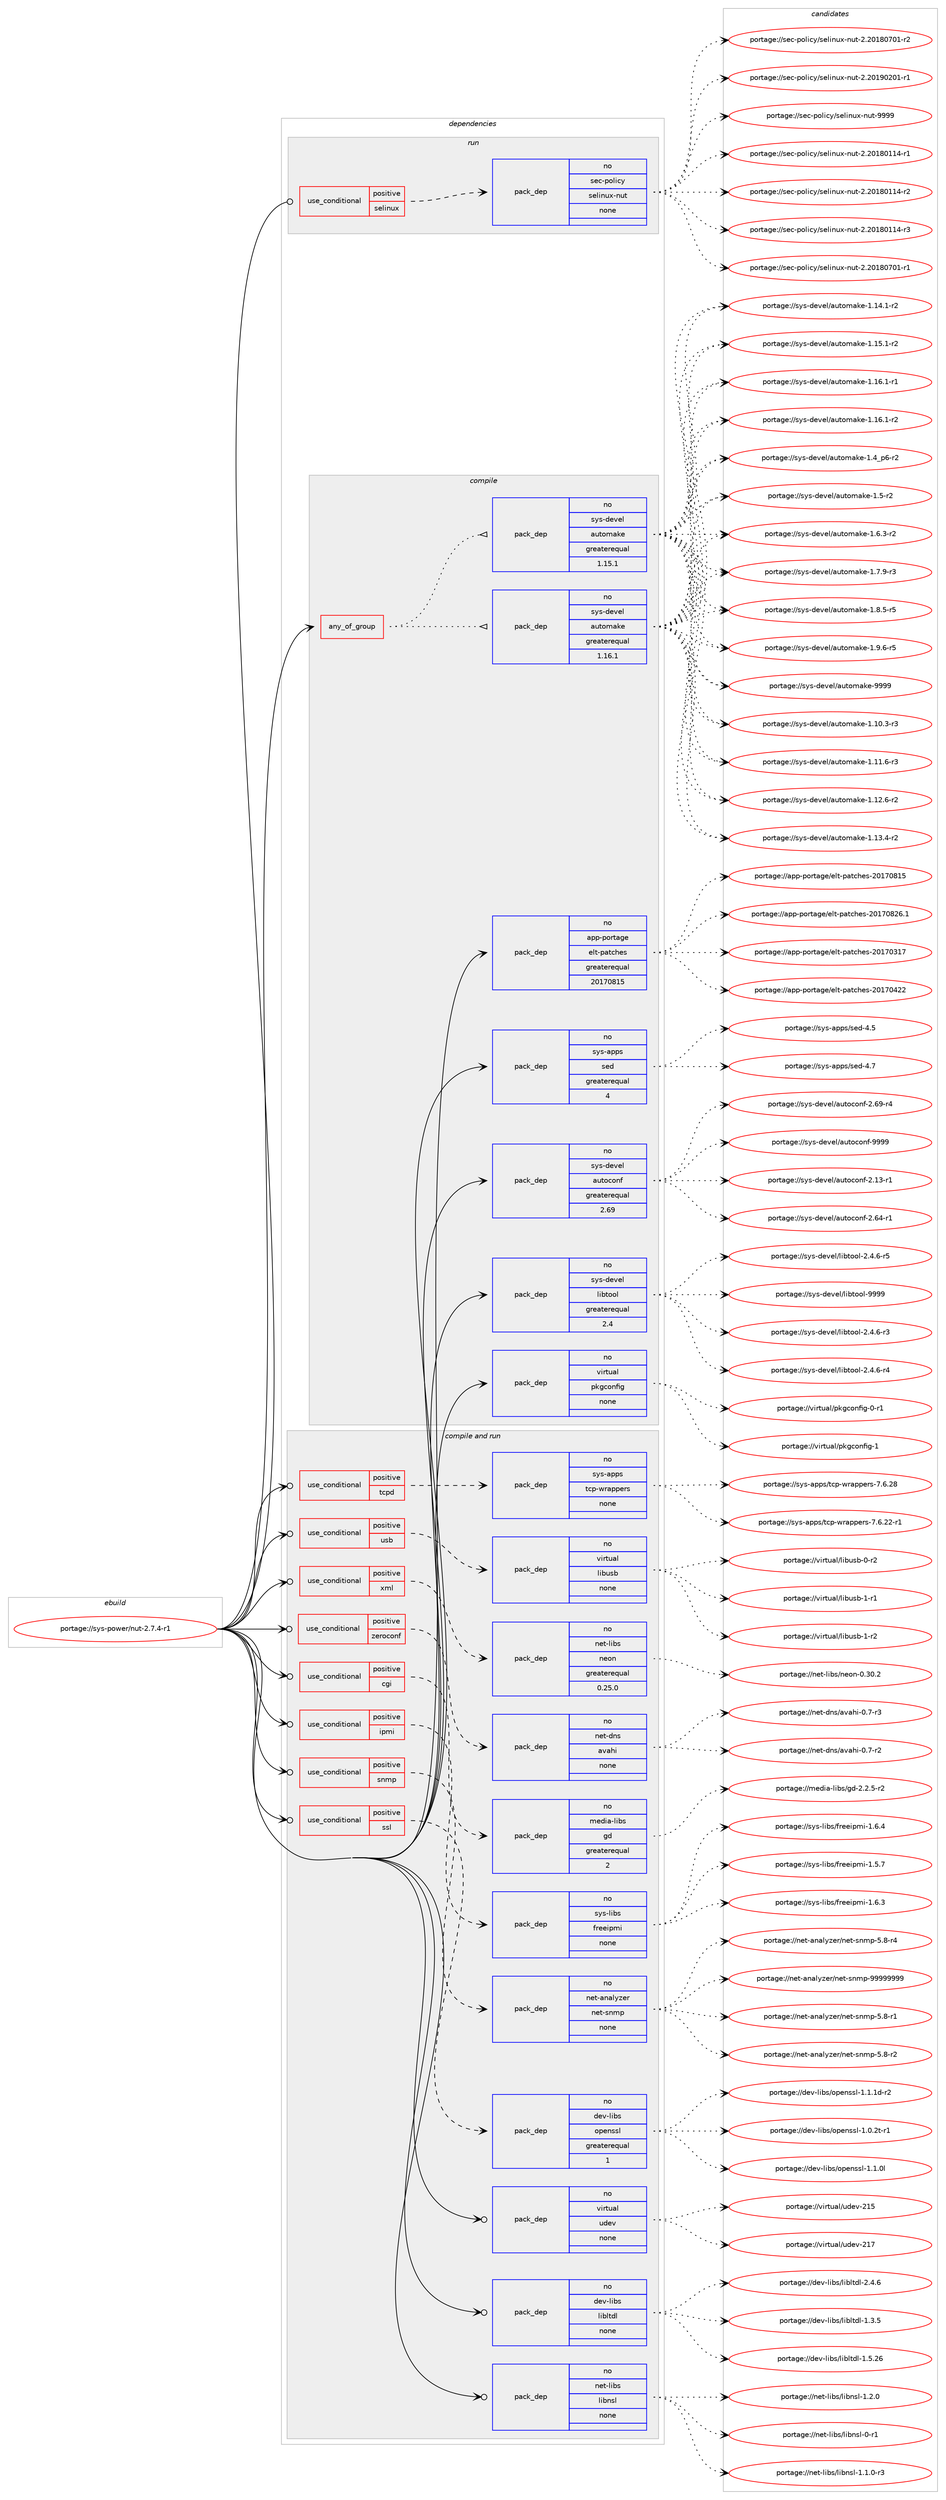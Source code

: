 digraph prolog {

# *************
# Graph options
# *************

newrank=true;
concentrate=true;
compound=true;
graph [rankdir=LR,fontname=Helvetica,fontsize=10,ranksep=1.5];#, ranksep=2.5, nodesep=0.2];
edge  [arrowhead=vee];
node  [fontname=Helvetica,fontsize=10];

# **********
# The ebuild
# **********

subgraph cluster_leftcol {
color=gray;
rank=same;
label=<<i>ebuild</i>>;
id [label="portage://sys-power/nut-2.7.4-r1", color=red, width=4, href="../sys-power/nut-2.7.4-r1.svg"];
}

# ****************
# The dependencies
# ****************

subgraph cluster_midcol {
color=gray;
label=<<i>dependencies</i>>;
subgraph cluster_compile {
fillcolor="#eeeeee";
style=filled;
label=<<i>compile</i>>;
subgraph any7048 {
dependency432593 [label=<<TABLE BORDER="0" CELLBORDER="1" CELLSPACING="0" CELLPADDING="4"><TR><TD CELLPADDING="10">any_of_group</TD></TR></TABLE>>, shape=none, color=red];subgraph pack320586 {
dependency432594 [label=<<TABLE BORDER="0" CELLBORDER="1" CELLSPACING="0" CELLPADDING="4" WIDTH="220"><TR><TD ROWSPAN="6" CELLPADDING="30">pack_dep</TD></TR><TR><TD WIDTH="110">no</TD></TR><TR><TD>sys-devel</TD></TR><TR><TD>automake</TD></TR><TR><TD>greaterequal</TD></TR><TR><TD>1.16.1</TD></TR></TABLE>>, shape=none, color=blue];
}
dependency432593:e -> dependency432594:w [weight=20,style="dotted",arrowhead="oinv"];
subgraph pack320587 {
dependency432595 [label=<<TABLE BORDER="0" CELLBORDER="1" CELLSPACING="0" CELLPADDING="4" WIDTH="220"><TR><TD ROWSPAN="6" CELLPADDING="30">pack_dep</TD></TR><TR><TD WIDTH="110">no</TD></TR><TR><TD>sys-devel</TD></TR><TR><TD>automake</TD></TR><TR><TD>greaterequal</TD></TR><TR><TD>1.15.1</TD></TR></TABLE>>, shape=none, color=blue];
}
dependency432593:e -> dependency432595:w [weight=20,style="dotted",arrowhead="oinv"];
}
id:e -> dependency432593:w [weight=20,style="solid",arrowhead="vee"];
subgraph pack320588 {
dependency432596 [label=<<TABLE BORDER="0" CELLBORDER="1" CELLSPACING="0" CELLPADDING="4" WIDTH="220"><TR><TD ROWSPAN="6" CELLPADDING="30">pack_dep</TD></TR><TR><TD WIDTH="110">no</TD></TR><TR><TD>app-portage</TD></TR><TR><TD>elt-patches</TD></TR><TR><TD>greaterequal</TD></TR><TR><TD>20170815</TD></TR></TABLE>>, shape=none, color=blue];
}
id:e -> dependency432596:w [weight=20,style="solid",arrowhead="vee"];
subgraph pack320589 {
dependency432597 [label=<<TABLE BORDER="0" CELLBORDER="1" CELLSPACING="0" CELLPADDING="4" WIDTH="220"><TR><TD ROWSPAN="6" CELLPADDING="30">pack_dep</TD></TR><TR><TD WIDTH="110">no</TD></TR><TR><TD>sys-apps</TD></TR><TR><TD>sed</TD></TR><TR><TD>greaterequal</TD></TR><TR><TD>4</TD></TR></TABLE>>, shape=none, color=blue];
}
id:e -> dependency432597:w [weight=20,style="solid",arrowhead="vee"];
subgraph pack320590 {
dependency432598 [label=<<TABLE BORDER="0" CELLBORDER="1" CELLSPACING="0" CELLPADDING="4" WIDTH="220"><TR><TD ROWSPAN="6" CELLPADDING="30">pack_dep</TD></TR><TR><TD WIDTH="110">no</TD></TR><TR><TD>sys-devel</TD></TR><TR><TD>autoconf</TD></TR><TR><TD>greaterequal</TD></TR><TR><TD>2.69</TD></TR></TABLE>>, shape=none, color=blue];
}
id:e -> dependency432598:w [weight=20,style="solid",arrowhead="vee"];
subgraph pack320591 {
dependency432599 [label=<<TABLE BORDER="0" CELLBORDER="1" CELLSPACING="0" CELLPADDING="4" WIDTH="220"><TR><TD ROWSPAN="6" CELLPADDING="30">pack_dep</TD></TR><TR><TD WIDTH="110">no</TD></TR><TR><TD>sys-devel</TD></TR><TR><TD>libtool</TD></TR><TR><TD>greaterequal</TD></TR><TR><TD>2.4</TD></TR></TABLE>>, shape=none, color=blue];
}
id:e -> dependency432599:w [weight=20,style="solid",arrowhead="vee"];
subgraph pack320592 {
dependency432600 [label=<<TABLE BORDER="0" CELLBORDER="1" CELLSPACING="0" CELLPADDING="4" WIDTH="220"><TR><TD ROWSPAN="6" CELLPADDING="30">pack_dep</TD></TR><TR><TD WIDTH="110">no</TD></TR><TR><TD>virtual</TD></TR><TR><TD>pkgconfig</TD></TR><TR><TD>none</TD></TR><TR><TD></TD></TR></TABLE>>, shape=none, color=blue];
}
id:e -> dependency432600:w [weight=20,style="solid",arrowhead="vee"];
}
subgraph cluster_compileandrun {
fillcolor="#eeeeee";
style=filled;
label=<<i>compile and run</i>>;
subgraph cond104695 {
dependency432601 [label=<<TABLE BORDER="0" CELLBORDER="1" CELLSPACING="0" CELLPADDING="4"><TR><TD ROWSPAN="3" CELLPADDING="10">use_conditional</TD></TR><TR><TD>positive</TD></TR><TR><TD>cgi</TD></TR></TABLE>>, shape=none, color=red];
subgraph pack320593 {
dependency432602 [label=<<TABLE BORDER="0" CELLBORDER="1" CELLSPACING="0" CELLPADDING="4" WIDTH="220"><TR><TD ROWSPAN="6" CELLPADDING="30">pack_dep</TD></TR><TR><TD WIDTH="110">no</TD></TR><TR><TD>media-libs</TD></TR><TR><TD>gd</TD></TR><TR><TD>greaterequal</TD></TR><TR><TD>2</TD></TR></TABLE>>, shape=none, color=blue];
}
dependency432601:e -> dependency432602:w [weight=20,style="dashed",arrowhead="vee"];
}
id:e -> dependency432601:w [weight=20,style="solid",arrowhead="odotvee"];
subgraph cond104696 {
dependency432603 [label=<<TABLE BORDER="0" CELLBORDER="1" CELLSPACING="0" CELLPADDING="4"><TR><TD ROWSPAN="3" CELLPADDING="10">use_conditional</TD></TR><TR><TD>positive</TD></TR><TR><TD>ipmi</TD></TR></TABLE>>, shape=none, color=red];
subgraph pack320594 {
dependency432604 [label=<<TABLE BORDER="0" CELLBORDER="1" CELLSPACING="0" CELLPADDING="4" WIDTH="220"><TR><TD ROWSPAN="6" CELLPADDING="30">pack_dep</TD></TR><TR><TD WIDTH="110">no</TD></TR><TR><TD>sys-libs</TD></TR><TR><TD>freeipmi</TD></TR><TR><TD>none</TD></TR><TR><TD></TD></TR></TABLE>>, shape=none, color=blue];
}
dependency432603:e -> dependency432604:w [weight=20,style="dashed",arrowhead="vee"];
}
id:e -> dependency432603:w [weight=20,style="solid",arrowhead="odotvee"];
subgraph cond104697 {
dependency432605 [label=<<TABLE BORDER="0" CELLBORDER="1" CELLSPACING="0" CELLPADDING="4"><TR><TD ROWSPAN="3" CELLPADDING="10">use_conditional</TD></TR><TR><TD>positive</TD></TR><TR><TD>snmp</TD></TR></TABLE>>, shape=none, color=red];
subgraph pack320595 {
dependency432606 [label=<<TABLE BORDER="0" CELLBORDER="1" CELLSPACING="0" CELLPADDING="4" WIDTH="220"><TR><TD ROWSPAN="6" CELLPADDING="30">pack_dep</TD></TR><TR><TD WIDTH="110">no</TD></TR><TR><TD>net-analyzer</TD></TR><TR><TD>net-snmp</TD></TR><TR><TD>none</TD></TR><TR><TD></TD></TR></TABLE>>, shape=none, color=blue];
}
dependency432605:e -> dependency432606:w [weight=20,style="dashed",arrowhead="vee"];
}
id:e -> dependency432605:w [weight=20,style="solid",arrowhead="odotvee"];
subgraph cond104698 {
dependency432607 [label=<<TABLE BORDER="0" CELLBORDER="1" CELLSPACING="0" CELLPADDING="4"><TR><TD ROWSPAN="3" CELLPADDING="10">use_conditional</TD></TR><TR><TD>positive</TD></TR><TR><TD>ssl</TD></TR></TABLE>>, shape=none, color=red];
subgraph pack320596 {
dependency432608 [label=<<TABLE BORDER="0" CELLBORDER="1" CELLSPACING="0" CELLPADDING="4" WIDTH="220"><TR><TD ROWSPAN="6" CELLPADDING="30">pack_dep</TD></TR><TR><TD WIDTH="110">no</TD></TR><TR><TD>dev-libs</TD></TR><TR><TD>openssl</TD></TR><TR><TD>greaterequal</TD></TR><TR><TD>1</TD></TR></TABLE>>, shape=none, color=blue];
}
dependency432607:e -> dependency432608:w [weight=20,style="dashed",arrowhead="vee"];
}
id:e -> dependency432607:w [weight=20,style="solid",arrowhead="odotvee"];
subgraph cond104699 {
dependency432609 [label=<<TABLE BORDER="0" CELLBORDER="1" CELLSPACING="0" CELLPADDING="4"><TR><TD ROWSPAN="3" CELLPADDING="10">use_conditional</TD></TR><TR><TD>positive</TD></TR><TR><TD>tcpd</TD></TR></TABLE>>, shape=none, color=red];
subgraph pack320597 {
dependency432610 [label=<<TABLE BORDER="0" CELLBORDER="1" CELLSPACING="0" CELLPADDING="4" WIDTH="220"><TR><TD ROWSPAN="6" CELLPADDING="30">pack_dep</TD></TR><TR><TD WIDTH="110">no</TD></TR><TR><TD>sys-apps</TD></TR><TR><TD>tcp-wrappers</TD></TR><TR><TD>none</TD></TR><TR><TD></TD></TR></TABLE>>, shape=none, color=blue];
}
dependency432609:e -> dependency432610:w [weight=20,style="dashed",arrowhead="vee"];
}
id:e -> dependency432609:w [weight=20,style="solid",arrowhead="odotvee"];
subgraph cond104700 {
dependency432611 [label=<<TABLE BORDER="0" CELLBORDER="1" CELLSPACING="0" CELLPADDING="4"><TR><TD ROWSPAN="3" CELLPADDING="10">use_conditional</TD></TR><TR><TD>positive</TD></TR><TR><TD>usb</TD></TR></TABLE>>, shape=none, color=red];
subgraph pack320598 {
dependency432612 [label=<<TABLE BORDER="0" CELLBORDER="1" CELLSPACING="0" CELLPADDING="4" WIDTH="220"><TR><TD ROWSPAN="6" CELLPADDING="30">pack_dep</TD></TR><TR><TD WIDTH="110">no</TD></TR><TR><TD>virtual</TD></TR><TR><TD>libusb</TD></TR><TR><TD>none</TD></TR><TR><TD></TD></TR></TABLE>>, shape=none, color=blue];
}
dependency432611:e -> dependency432612:w [weight=20,style="dashed",arrowhead="vee"];
}
id:e -> dependency432611:w [weight=20,style="solid",arrowhead="odotvee"];
subgraph cond104701 {
dependency432613 [label=<<TABLE BORDER="0" CELLBORDER="1" CELLSPACING="0" CELLPADDING="4"><TR><TD ROWSPAN="3" CELLPADDING="10">use_conditional</TD></TR><TR><TD>positive</TD></TR><TR><TD>xml</TD></TR></TABLE>>, shape=none, color=red];
subgraph pack320599 {
dependency432614 [label=<<TABLE BORDER="0" CELLBORDER="1" CELLSPACING="0" CELLPADDING="4" WIDTH="220"><TR><TD ROWSPAN="6" CELLPADDING="30">pack_dep</TD></TR><TR><TD WIDTH="110">no</TD></TR><TR><TD>net-libs</TD></TR><TR><TD>neon</TD></TR><TR><TD>greaterequal</TD></TR><TR><TD>0.25.0</TD></TR></TABLE>>, shape=none, color=blue];
}
dependency432613:e -> dependency432614:w [weight=20,style="dashed",arrowhead="vee"];
}
id:e -> dependency432613:w [weight=20,style="solid",arrowhead="odotvee"];
subgraph cond104702 {
dependency432615 [label=<<TABLE BORDER="0" CELLBORDER="1" CELLSPACING="0" CELLPADDING="4"><TR><TD ROWSPAN="3" CELLPADDING="10">use_conditional</TD></TR><TR><TD>positive</TD></TR><TR><TD>zeroconf</TD></TR></TABLE>>, shape=none, color=red];
subgraph pack320600 {
dependency432616 [label=<<TABLE BORDER="0" CELLBORDER="1" CELLSPACING="0" CELLPADDING="4" WIDTH="220"><TR><TD ROWSPAN="6" CELLPADDING="30">pack_dep</TD></TR><TR><TD WIDTH="110">no</TD></TR><TR><TD>net-dns</TD></TR><TR><TD>avahi</TD></TR><TR><TD>none</TD></TR><TR><TD></TD></TR></TABLE>>, shape=none, color=blue];
}
dependency432615:e -> dependency432616:w [weight=20,style="dashed",arrowhead="vee"];
}
id:e -> dependency432615:w [weight=20,style="solid",arrowhead="odotvee"];
subgraph pack320601 {
dependency432617 [label=<<TABLE BORDER="0" CELLBORDER="1" CELLSPACING="0" CELLPADDING="4" WIDTH="220"><TR><TD ROWSPAN="6" CELLPADDING="30">pack_dep</TD></TR><TR><TD WIDTH="110">no</TD></TR><TR><TD>dev-libs</TD></TR><TR><TD>libltdl</TD></TR><TR><TD>none</TD></TR><TR><TD></TD></TR></TABLE>>, shape=none, color=blue];
}
id:e -> dependency432617:w [weight=20,style="solid",arrowhead="odotvee"];
subgraph pack320602 {
dependency432618 [label=<<TABLE BORDER="0" CELLBORDER="1" CELLSPACING="0" CELLPADDING="4" WIDTH="220"><TR><TD ROWSPAN="6" CELLPADDING="30">pack_dep</TD></TR><TR><TD WIDTH="110">no</TD></TR><TR><TD>net-libs</TD></TR><TR><TD>libnsl</TD></TR><TR><TD>none</TD></TR><TR><TD></TD></TR></TABLE>>, shape=none, color=blue];
}
id:e -> dependency432618:w [weight=20,style="solid",arrowhead="odotvee"];
subgraph pack320603 {
dependency432619 [label=<<TABLE BORDER="0" CELLBORDER="1" CELLSPACING="0" CELLPADDING="4" WIDTH="220"><TR><TD ROWSPAN="6" CELLPADDING="30">pack_dep</TD></TR><TR><TD WIDTH="110">no</TD></TR><TR><TD>virtual</TD></TR><TR><TD>udev</TD></TR><TR><TD>none</TD></TR><TR><TD></TD></TR></TABLE>>, shape=none, color=blue];
}
id:e -> dependency432619:w [weight=20,style="solid",arrowhead="odotvee"];
}
subgraph cluster_run {
fillcolor="#eeeeee";
style=filled;
label=<<i>run</i>>;
subgraph cond104703 {
dependency432620 [label=<<TABLE BORDER="0" CELLBORDER="1" CELLSPACING="0" CELLPADDING="4"><TR><TD ROWSPAN="3" CELLPADDING="10">use_conditional</TD></TR><TR><TD>positive</TD></TR><TR><TD>selinux</TD></TR></TABLE>>, shape=none, color=red];
subgraph pack320604 {
dependency432621 [label=<<TABLE BORDER="0" CELLBORDER="1" CELLSPACING="0" CELLPADDING="4" WIDTH="220"><TR><TD ROWSPAN="6" CELLPADDING="30">pack_dep</TD></TR><TR><TD WIDTH="110">no</TD></TR><TR><TD>sec-policy</TD></TR><TR><TD>selinux-nut</TD></TR><TR><TD>none</TD></TR><TR><TD></TD></TR></TABLE>>, shape=none, color=blue];
}
dependency432620:e -> dependency432621:w [weight=20,style="dashed",arrowhead="vee"];
}
id:e -> dependency432620:w [weight=20,style="solid",arrowhead="odot"];
}
}

# **************
# The candidates
# **************

subgraph cluster_choices {
rank=same;
color=gray;
label=<<i>candidates</i>>;

subgraph choice320586 {
color=black;
nodesep=1;
choiceportage11512111545100101118101108479711711611110997107101454946494846514511451 [label="portage://sys-devel/automake-1.10.3-r3", color=red, width=4,href="../sys-devel/automake-1.10.3-r3.svg"];
choiceportage11512111545100101118101108479711711611110997107101454946494946544511451 [label="portage://sys-devel/automake-1.11.6-r3", color=red, width=4,href="../sys-devel/automake-1.11.6-r3.svg"];
choiceportage11512111545100101118101108479711711611110997107101454946495046544511450 [label="portage://sys-devel/automake-1.12.6-r2", color=red, width=4,href="../sys-devel/automake-1.12.6-r2.svg"];
choiceportage11512111545100101118101108479711711611110997107101454946495146524511450 [label="portage://sys-devel/automake-1.13.4-r2", color=red, width=4,href="../sys-devel/automake-1.13.4-r2.svg"];
choiceportage11512111545100101118101108479711711611110997107101454946495246494511450 [label="portage://sys-devel/automake-1.14.1-r2", color=red, width=4,href="../sys-devel/automake-1.14.1-r2.svg"];
choiceportage11512111545100101118101108479711711611110997107101454946495346494511450 [label="portage://sys-devel/automake-1.15.1-r2", color=red, width=4,href="../sys-devel/automake-1.15.1-r2.svg"];
choiceportage11512111545100101118101108479711711611110997107101454946495446494511449 [label="portage://sys-devel/automake-1.16.1-r1", color=red, width=4,href="../sys-devel/automake-1.16.1-r1.svg"];
choiceportage11512111545100101118101108479711711611110997107101454946495446494511450 [label="portage://sys-devel/automake-1.16.1-r2", color=red, width=4,href="../sys-devel/automake-1.16.1-r2.svg"];
choiceportage115121115451001011181011084797117116111109971071014549465295112544511450 [label="portage://sys-devel/automake-1.4_p6-r2", color=red, width=4,href="../sys-devel/automake-1.4_p6-r2.svg"];
choiceportage11512111545100101118101108479711711611110997107101454946534511450 [label="portage://sys-devel/automake-1.5-r2", color=red, width=4,href="../sys-devel/automake-1.5-r2.svg"];
choiceportage115121115451001011181011084797117116111109971071014549465446514511450 [label="portage://sys-devel/automake-1.6.3-r2", color=red, width=4,href="../sys-devel/automake-1.6.3-r2.svg"];
choiceportage115121115451001011181011084797117116111109971071014549465546574511451 [label="portage://sys-devel/automake-1.7.9-r3", color=red, width=4,href="../sys-devel/automake-1.7.9-r3.svg"];
choiceportage115121115451001011181011084797117116111109971071014549465646534511453 [label="portage://sys-devel/automake-1.8.5-r5", color=red, width=4,href="../sys-devel/automake-1.8.5-r5.svg"];
choiceportage115121115451001011181011084797117116111109971071014549465746544511453 [label="portage://sys-devel/automake-1.9.6-r5", color=red, width=4,href="../sys-devel/automake-1.9.6-r5.svg"];
choiceportage115121115451001011181011084797117116111109971071014557575757 [label="portage://sys-devel/automake-9999", color=red, width=4,href="../sys-devel/automake-9999.svg"];
dependency432594:e -> choiceportage11512111545100101118101108479711711611110997107101454946494846514511451:w [style=dotted,weight="100"];
dependency432594:e -> choiceportage11512111545100101118101108479711711611110997107101454946494946544511451:w [style=dotted,weight="100"];
dependency432594:e -> choiceportage11512111545100101118101108479711711611110997107101454946495046544511450:w [style=dotted,weight="100"];
dependency432594:e -> choiceportage11512111545100101118101108479711711611110997107101454946495146524511450:w [style=dotted,weight="100"];
dependency432594:e -> choiceportage11512111545100101118101108479711711611110997107101454946495246494511450:w [style=dotted,weight="100"];
dependency432594:e -> choiceportage11512111545100101118101108479711711611110997107101454946495346494511450:w [style=dotted,weight="100"];
dependency432594:e -> choiceportage11512111545100101118101108479711711611110997107101454946495446494511449:w [style=dotted,weight="100"];
dependency432594:e -> choiceportage11512111545100101118101108479711711611110997107101454946495446494511450:w [style=dotted,weight="100"];
dependency432594:e -> choiceportage115121115451001011181011084797117116111109971071014549465295112544511450:w [style=dotted,weight="100"];
dependency432594:e -> choiceportage11512111545100101118101108479711711611110997107101454946534511450:w [style=dotted,weight="100"];
dependency432594:e -> choiceportage115121115451001011181011084797117116111109971071014549465446514511450:w [style=dotted,weight="100"];
dependency432594:e -> choiceportage115121115451001011181011084797117116111109971071014549465546574511451:w [style=dotted,weight="100"];
dependency432594:e -> choiceportage115121115451001011181011084797117116111109971071014549465646534511453:w [style=dotted,weight="100"];
dependency432594:e -> choiceportage115121115451001011181011084797117116111109971071014549465746544511453:w [style=dotted,weight="100"];
dependency432594:e -> choiceportage115121115451001011181011084797117116111109971071014557575757:w [style=dotted,weight="100"];
}
subgraph choice320587 {
color=black;
nodesep=1;
choiceportage11512111545100101118101108479711711611110997107101454946494846514511451 [label="portage://sys-devel/automake-1.10.3-r3", color=red, width=4,href="../sys-devel/automake-1.10.3-r3.svg"];
choiceportage11512111545100101118101108479711711611110997107101454946494946544511451 [label="portage://sys-devel/automake-1.11.6-r3", color=red, width=4,href="../sys-devel/automake-1.11.6-r3.svg"];
choiceportage11512111545100101118101108479711711611110997107101454946495046544511450 [label="portage://sys-devel/automake-1.12.6-r2", color=red, width=4,href="../sys-devel/automake-1.12.6-r2.svg"];
choiceportage11512111545100101118101108479711711611110997107101454946495146524511450 [label="portage://sys-devel/automake-1.13.4-r2", color=red, width=4,href="../sys-devel/automake-1.13.4-r2.svg"];
choiceportage11512111545100101118101108479711711611110997107101454946495246494511450 [label="portage://sys-devel/automake-1.14.1-r2", color=red, width=4,href="../sys-devel/automake-1.14.1-r2.svg"];
choiceportage11512111545100101118101108479711711611110997107101454946495346494511450 [label="portage://sys-devel/automake-1.15.1-r2", color=red, width=4,href="../sys-devel/automake-1.15.1-r2.svg"];
choiceportage11512111545100101118101108479711711611110997107101454946495446494511449 [label="portage://sys-devel/automake-1.16.1-r1", color=red, width=4,href="../sys-devel/automake-1.16.1-r1.svg"];
choiceportage11512111545100101118101108479711711611110997107101454946495446494511450 [label="portage://sys-devel/automake-1.16.1-r2", color=red, width=4,href="../sys-devel/automake-1.16.1-r2.svg"];
choiceportage115121115451001011181011084797117116111109971071014549465295112544511450 [label="portage://sys-devel/automake-1.4_p6-r2", color=red, width=4,href="../sys-devel/automake-1.4_p6-r2.svg"];
choiceportage11512111545100101118101108479711711611110997107101454946534511450 [label="portage://sys-devel/automake-1.5-r2", color=red, width=4,href="../sys-devel/automake-1.5-r2.svg"];
choiceportage115121115451001011181011084797117116111109971071014549465446514511450 [label="portage://sys-devel/automake-1.6.3-r2", color=red, width=4,href="../sys-devel/automake-1.6.3-r2.svg"];
choiceportage115121115451001011181011084797117116111109971071014549465546574511451 [label="portage://sys-devel/automake-1.7.9-r3", color=red, width=4,href="../sys-devel/automake-1.7.9-r3.svg"];
choiceportage115121115451001011181011084797117116111109971071014549465646534511453 [label="portage://sys-devel/automake-1.8.5-r5", color=red, width=4,href="../sys-devel/automake-1.8.5-r5.svg"];
choiceportage115121115451001011181011084797117116111109971071014549465746544511453 [label="portage://sys-devel/automake-1.9.6-r5", color=red, width=4,href="../sys-devel/automake-1.9.6-r5.svg"];
choiceportage115121115451001011181011084797117116111109971071014557575757 [label="portage://sys-devel/automake-9999", color=red, width=4,href="../sys-devel/automake-9999.svg"];
dependency432595:e -> choiceportage11512111545100101118101108479711711611110997107101454946494846514511451:w [style=dotted,weight="100"];
dependency432595:e -> choiceportage11512111545100101118101108479711711611110997107101454946494946544511451:w [style=dotted,weight="100"];
dependency432595:e -> choiceportage11512111545100101118101108479711711611110997107101454946495046544511450:w [style=dotted,weight="100"];
dependency432595:e -> choiceportage11512111545100101118101108479711711611110997107101454946495146524511450:w [style=dotted,weight="100"];
dependency432595:e -> choiceportage11512111545100101118101108479711711611110997107101454946495246494511450:w [style=dotted,weight="100"];
dependency432595:e -> choiceportage11512111545100101118101108479711711611110997107101454946495346494511450:w [style=dotted,weight="100"];
dependency432595:e -> choiceportage11512111545100101118101108479711711611110997107101454946495446494511449:w [style=dotted,weight="100"];
dependency432595:e -> choiceportage11512111545100101118101108479711711611110997107101454946495446494511450:w [style=dotted,weight="100"];
dependency432595:e -> choiceportage115121115451001011181011084797117116111109971071014549465295112544511450:w [style=dotted,weight="100"];
dependency432595:e -> choiceportage11512111545100101118101108479711711611110997107101454946534511450:w [style=dotted,weight="100"];
dependency432595:e -> choiceportage115121115451001011181011084797117116111109971071014549465446514511450:w [style=dotted,weight="100"];
dependency432595:e -> choiceportage115121115451001011181011084797117116111109971071014549465546574511451:w [style=dotted,weight="100"];
dependency432595:e -> choiceportage115121115451001011181011084797117116111109971071014549465646534511453:w [style=dotted,weight="100"];
dependency432595:e -> choiceportage115121115451001011181011084797117116111109971071014549465746544511453:w [style=dotted,weight="100"];
dependency432595:e -> choiceportage115121115451001011181011084797117116111109971071014557575757:w [style=dotted,weight="100"];
}
subgraph choice320588 {
color=black;
nodesep=1;
choiceportage97112112451121111141169710310147101108116451129711699104101115455048495548514955 [label="portage://app-portage/elt-patches-20170317", color=red, width=4,href="../app-portage/elt-patches-20170317.svg"];
choiceportage97112112451121111141169710310147101108116451129711699104101115455048495548525050 [label="portage://app-portage/elt-patches-20170422", color=red, width=4,href="../app-portage/elt-patches-20170422.svg"];
choiceportage97112112451121111141169710310147101108116451129711699104101115455048495548564953 [label="portage://app-portage/elt-patches-20170815", color=red, width=4,href="../app-portage/elt-patches-20170815.svg"];
choiceportage971121124511211111411697103101471011081164511297116991041011154550484955485650544649 [label="portage://app-portage/elt-patches-20170826.1", color=red, width=4,href="../app-portage/elt-patches-20170826.1.svg"];
dependency432596:e -> choiceportage97112112451121111141169710310147101108116451129711699104101115455048495548514955:w [style=dotted,weight="100"];
dependency432596:e -> choiceportage97112112451121111141169710310147101108116451129711699104101115455048495548525050:w [style=dotted,weight="100"];
dependency432596:e -> choiceportage97112112451121111141169710310147101108116451129711699104101115455048495548564953:w [style=dotted,weight="100"];
dependency432596:e -> choiceportage971121124511211111411697103101471011081164511297116991041011154550484955485650544649:w [style=dotted,weight="100"];
}
subgraph choice320589 {
color=black;
nodesep=1;
choiceportage11512111545971121121154711510110045524653 [label="portage://sys-apps/sed-4.5", color=red, width=4,href="../sys-apps/sed-4.5.svg"];
choiceportage11512111545971121121154711510110045524655 [label="portage://sys-apps/sed-4.7", color=red, width=4,href="../sys-apps/sed-4.7.svg"];
dependency432597:e -> choiceportage11512111545971121121154711510110045524653:w [style=dotted,weight="100"];
dependency432597:e -> choiceportage11512111545971121121154711510110045524655:w [style=dotted,weight="100"];
}
subgraph choice320590 {
color=black;
nodesep=1;
choiceportage1151211154510010111810110847971171161119911111010245504649514511449 [label="portage://sys-devel/autoconf-2.13-r1", color=red, width=4,href="../sys-devel/autoconf-2.13-r1.svg"];
choiceportage1151211154510010111810110847971171161119911111010245504654524511449 [label="portage://sys-devel/autoconf-2.64-r1", color=red, width=4,href="../sys-devel/autoconf-2.64-r1.svg"];
choiceportage1151211154510010111810110847971171161119911111010245504654574511452 [label="portage://sys-devel/autoconf-2.69-r4", color=red, width=4,href="../sys-devel/autoconf-2.69-r4.svg"];
choiceportage115121115451001011181011084797117116111991111101024557575757 [label="portage://sys-devel/autoconf-9999", color=red, width=4,href="../sys-devel/autoconf-9999.svg"];
dependency432598:e -> choiceportage1151211154510010111810110847971171161119911111010245504649514511449:w [style=dotted,weight="100"];
dependency432598:e -> choiceportage1151211154510010111810110847971171161119911111010245504654524511449:w [style=dotted,weight="100"];
dependency432598:e -> choiceportage1151211154510010111810110847971171161119911111010245504654574511452:w [style=dotted,weight="100"];
dependency432598:e -> choiceportage115121115451001011181011084797117116111991111101024557575757:w [style=dotted,weight="100"];
}
subgraph choice320591 {
color=black;
nodesep=1;
choiceportage1151211154510010111810110847108105981161111111084550465246544511451 [label="portage://sys-devel/libtool-2.4.6-r3", color=red, width=4,href="../sys-devel/libtool-2.4.6-r3.svg"];
choiceportage1151211154510010111810110847108105981161111111084550465246544511452 [label="portage://sys-devel/libtool-2.4.6-r4", color=red, width=4,href="../sys-devel/libtool-2.4.6-r4.svg"];
choiceportage1151211154510010111810110847108105981161111111084550465246544511453 [label="portage://sys-devel/libtool-2.4.6-r5", color=red, width=4,href="../sys-devel/libtool-2.4.6-r5.svg"];
choiceportage1151211154510010111810110847108105981161111111084557575757 [label="portage://sys-devel/libtool-9999", color=red, width=4,href="../sys-devel/libtool-9999.svg"];
dependency432599:e -> choiceportage1151211154510010111810110847108105981161111111084550465246544511451:w [style=dotted,weight="100"];
dependency432599:e -> choiceportage1151211154510010111810110847108105981161111111084550465246544511452:w [style=dotted,weight="100"];
dependency432599:e -> choiceportage1151211154510010111810110847108105981161111111084550465246544511453:w [style=dotted,weight="100"];
dependency432599:e -> choiceportage1151211154510010111810110847108105981161111111084557575757:w [style=dotted,weight="100"];
}
subgraph choice320592 {
color=black;
nodesep=1;
choiceportage11810511411611797108471121071039911111010210510345484511449 [label="portage://virtual/pkgconfig-0-r1", color=red, width=4,href="../virtual/pkgconfig-0-r1.svg"];
choiceportage1181051141161179710847112107103991111101021051034549 [label="portage://virtual/pkgconfig-1", color=red, width=4,href="../virtual/pkgconfig-1.svg"];
dependency432600:e -> choiceportage11810511411611797108471121071039911111010210510345484511449:w [style=dotted,weight="100"];
dependency432600:e -> choiceportage1181051141161179710847112107103991111101021051034549:w [style=dotted,weight="100"];
}
subgraph choice320593 {
color=black;
nodesep=1;
choiceportage109101100105974510810598115471031004550465046534511450 [label="portage://media-libs/gd-2.2.5-r2", color=red, width=4,href="../media-libs/gd-2.2.5-r2.svg"];
dependency432602:e -> choiceportage109101100105974510810598115471031004550465046534511450:w [style=dotted,weight="100"];
}
subgraph choice320594 {
color=black;
nodesep=1;
choiceportage115121115451081059811547102114101101105112109105454946534655 [label="portage://sys-libs/freeipmi-1.5.7", color=red, width=4,href="../sys-libs/freeipmi-1.5.7.svg"];
choiceportage115121115451081059811547102114101101105112109105454946544651 [label="portage://sys-libs/freeipmi-1.6.3", color=red, width=4,href="../sys-libs/freeipmi-1.6.3.svg"];
choiceportage115121115451081059811547102114101101105112109105454946544652 [label="portage://sys-libs/freeipmi-1.6.4", color=red, width=4,href="../sys-libs/freeipmi-1.6.4.svg"];
dependency432604:e -> choiceportage115121115451081059811547102114101101105112109105454946534655:w [style=dotted,weight="100"];
dependency432604:e -> choiceportage115121115451081059811547102114101101105112109105454946544651:w [style=dotted,weight="100"];
dependency432604:e -> choiceportage115121115451081059811547102114101101105112109105454946544652:w [style=dotted,weight="100"];
}
subgraph choice320595 {
color=black;
nodesep=1;
choiceportage1101011164597110971081211221011144711010111645115110109112455346564511449 [label="portage://net-analyzer/net-snmp-5.8-r1", color=red, width=4,href="../net-analyzer/net-snmp-5.8-r1.svg"];
choiceportage1101011164597110971081211221011144711010111645115110109112455346564511450 [label="portage://net-analyzer/net-snmp-5.8-r2", color=red, width=4,href="../net-analyzer/net-snmp-5.8-r2.svg"];
choiceportage1101011164597110971081211221011144711010111645115110109112455346564511452 [label="portage://net-analyzer/net-snmp-5.8-r4", color=red, width=4,href="../net-analyzer/net-snmp-5.8-r4.svg"];
choiceportage1101011164597110971081211221011144711010111645115110109112455757575757575757 [label="portage://net-analyzer/net-snmp-99999999", color=red, width=4,href="../net-analyzer/net-snmp-99999999.svg"];
dependency432606:e -> choiceportage1101011164597110971081211221011144711010111645115110109112455346564511449:w [style=dotted,weight="100"];
dependency432606:e -> choiceportage1101011164597110971081211221011144711010111645115110109112455346564511450:w [style=dotted,weight="100"];
dependency432606:e -> choiceportage1101011164597110971081211221011144711010111645115110109112455346564511452:w [style=dotted,weight="100"];
dependency432606:e -> choiceportage1101011164597110971081211221011144711010111645115110109112455757575757575757:w [style=dotted,weight="100"];
}
subgraph choice320596 {
color=black;
nodesep=1;
choiceportage1001011184510810598115471111121011101151151084549464846501164511449 [label="portage://dev-libs/openssl-1.0.2t-r1", color=red, width=4,href="../dev-libs/openssl-1.0.2t-r1.svg"];
choiceportage100101118451081059811547111112101110115115108454946494648108 [label="portage://dev-libs/openssl-1.1.0l", color=red, width=4,href="../dev-libs/openssl-1.1.0l.svg"];
choiceportage1001011184510810598115471111121011101151151084549464946491004511450 [label="portage://dev-libs/openssl-1.1.1d-r2", color=red, width=4,href="../dev-libs/openssl-1.1.1d-r2.svg"];
dependency432608:e -> choiceportage1001011184510810598115471111121011101151151084549464846501164511449:w [style=dotted,weight="100"];
dependency432608:e -> choiceportage100101118451081059811547111112101110115115108454946494648108:w [style=dotted,weight="100"];
dependency432608:e -> choiceportage1001011184510810598115471111121011101151151084549464946491004511450:w [style=dotted,weight="100"];
}
subgraph choice320597 {
color=black;
nodesep=1;
choiceportage115121115459711211211547116991124511911497112112101114115455546544650504511449 [label="portage://sys-apps/tcp-wrappers-7.6.22-r1", color=red, width=4,href="../sys-apps/tcp-wrappers-7.6.22-r1.svg"];
choiceportage11512111545971121121154711699112451191149711211210111411545554654465056 [label="portage://sys-apps/tcp-wrappers-7.6.28", color=red, width=4,href="../sys-apps/tcp-wrappers-7.6.28.svg"];
dependency432610:e -> choiceportage115121115459711211211547116991124511911497112112101114115455546544650504511449:w [style=dotted,weight="100"];
dependency432610:e -> choiceportage11512111545971121121154711699112451191149711211210111411545554654465056:w [style=dotted,weight="100"];
}
subgraph choice320598 {
color=black;
nodesep=1;
choiceportage1181051141161179710847108105981171159845484511450 [label="portage://virtual/libusb-0-r2", color=red, width=4,href="../virtual/libusb-0-r2.svg"];
choiceportage1181051141161179710847108105981171159845494511449 [label="portage://virtual/libusb-1-r1", color=red, width=4,href="../virtual/libusb-1-r1.svg"];
choiceportage1181051141161179710847108105981171159845494511450 [label="portage://virtual/libusb-1-r2", color=red, width=4,href="../virtual/libusb-1-r2.svg"];
dependency432612:e -> choiceportage1181051141161179710847108105981171159845484511450:w [style=dotted,weight="100"];
dependency432612:e -> choiceportage1181051141161179710847108105981171159845494511449:w [style=dotted,weight="100"];
dependency432612:e -> choiceportage1181051141161179710847108105981171159845494511450:w [style=dotted,weight="100"];
}
subgraph choice320599 {
color=black;
nodesep=1;
choiceportage11010111645108105981154711010111111045484651484650 [label="portage://net-libs/neon-0.30.2", color=red, width=4,href="../net-libs/neon-0.30.2.svg"];
dependency432614:e -> choiceportage11010111645108105981154711010111111045484651484650:w [style=dotted,weight="100"];
}
subgraph choice320600 {
color=black;
nodesep=1;
choiceportage11010111645100110115479711897104105454846554511450 [label="portage://net-dns/avahi-0.7-r2", color=red, width=4,href="../net-dns/avahi-0.7-r2.svg"];
choiceportage11010111645100110115479711897104105454846554511451 [label="portage://net-dns/avahi-0.7-r3", color=red, width=4,href="../net-dns/avahi-0.7-r3.svg"];
dependency432616:e -> choiceportage11010111645100110115479711897104105454846554511450:w [style=dotted,weight="100"];
dependency432616:e -> choiceportage11010111645100110115479711897104105454846554511451:w [style=dotted,weight="100"];
}
subgraph choice320601 {
color=black;
nodesep=1;
choiceportage10010111845108105981154710810598108116100108454946514653 [label="portage://dev-libs/libltdl-1.3.5", color=red, width=4,href="../dev-libs/libltdl-1.3.5.svg"];
choiceportage1001011184510810598115471081059810811610010845494653465054 [label="portage://dev-libs/libltdl-1.5.26", color=red, width=4,href="../dev-libs/libltdl-1.5.26.svg"];
choiceportage10010111845108105981154710810598108116100108455046524654 [label="portage://dev-libs/libltdl-2.4.6", color=red, width=4,href="../dev-libs/libltdl-2.4.6.svg"];
dependency432617:e -> choiceportage10010111845108105981154710810598108116100108454946514653:w [style=dotted,weight="100"];
dependency432617:e -> choiceportage1001011184510810598115471081059810811610010845494653465054:w [style=dotted,weight="100"];
dependency432617:e -> choiceportage10010111845108105981154710810598108116100108455046524654:w [style=dotted,weight="100"];
}
subgraph choice320602 {
color=black;
nodesep=1;
choiceportage1101011164510810598115471081059811011510845484511449 [label="portage://net-libs/libnsl-0-r1", color=red, width=4,href="../net-libs/libnsl-0-r1.svg"];
choiceportage110101116451081059811547108105981101151084549464946484511451 [label="portage://net-libs/libnsl-1.1.0-r3", color=red, width=4,href="../net-libs/libnsl-1.1.0-r3.svg"];
choiceportage11010111645108105981154710810598110115108454946504648 [label="portage://net-libs/libnsl-1.2.0", color=red, width=4,href="../net-libs/libnsl-1.2.0.svg"];
dependency432618:e -> choiceportage1101011164510810598115471081059811011510845484511449:w [style=dotted,weight="100"];
dependency432618:e -> choiceportage110101116451081059811547108105981101151084549464946484511451:w [style=dotted,weight="100"];
dependency432618:e -> choiceportage11010111645108105981154710810598110115108454946504648:w [style=dotted,weight="100"];
}
subgraph choice320603 {
color=black;
nodesep=1;
choiceportage118105114116117971084711710010111845504953 [label="portage://virtual/udev-215", color=red, width=4,href="../virtual/udev-215.svg"];
choiceportage118105114116117971084711710010111845504955 [label="portage://virtual/udev-217", color=red, width=4,href="../virtual/udev-217.svg"];
dependency432619:e -> choiceportage118105114116117971084711710010111845504953:w [style=dotted,weight="100"];
dependency432619:e -> choiceportage118105114116117971084711710010111845504955:w [style=dotted,weight="100"];
}
subgraph choice320604 {
color=black;
nodesep=1;
choiceportage115101994511211110810599121471151011081051101171204511011711645504650484956484949524511449 [label="portage://sec-policy/selinux-nut-2.20180114-r1", color=red, width=4,href="../sec-policy/selinux-nut-2.20180114-r1.svg"];
choiceportage115101994511211110810599121471151011081051101171204511011711645504650484956484949524511450 [label="portage://sec-policy/selinux-nut-2.20180114-r2", color=red, width=4,href="../sec-policy/selinux-nut-2.20180114-r2.svg"];
choiceportage115101994511211110810599121471151011081051101171204511011711645504650484956484949524511451 [label="portage://sec-policy/selinux-nut-2.20180114-r3", color=red, width=4,href="../sec-policy/selinux-nut-2.20180114-r3.svg"];
choiceportage115101994511211110810599121471151011081051101171204511011711645504650484956485548494511449 [label="portage://sec-policy/selinux-nut-2.20180701-r1", color=red, width=4,href="../sec-policy/selinux-nut-2.20180701-r1.svg"];
choiceportage115101994511211110810599121471151011081051101171204511011711645504650484956485548494511450 [label="portage://sec-policy/selinux-nut-2.20180701-r2", color=red, width=4,href="../sec-policy/selinux-nut-2.20180701-r2.svg"];
choiceportage115101994511211110810599121471151011081051101171204511011711645504650484957485048494511449 [label="portage://sec-policy/selinux-nut-2.20190201-r1", color=red, width=4,href="../sec-policy/selinux-nut-2.20190201-r1.svg"];
choiceportage11510199451121111081059912147115101108105110117120451101171164557575757 [label="portage://sec-policy/selinux-nut-9999", color=red, width=4,href="../sec-policy/selinux-nut-9999.svg"];
dependency432621:e -> choiceportage115101994511211110810599121471151011081051101171204511011711645504650484956484949524511449:w [style=dotted,weight="100"];
dependency432621:e -> choiceportage115101994511211110810599121471151011081051101171204511011711645504650484956484949524511450:w [style=dotted,weight="100"];
dependency432621:e -> choiceportage115101994511211110810599121471151011081051101171204511011711645504650484956484949524511451:w [style=dotted,weight="100"];
dependency432621:e -> choiceportage115101994511211110810599121471151011081051101171204511011711645504650484956485548494511449:w [style=dotted,weight="100"];
dependency432621:e -> choiceportage115101994511211110810599121471151011081051101171204511011711645504650484956485548494511450:w [style=dotted,weight="100"];
dependency432621:e -> choiceportage115101994511211110810599121471151011081051101171204511011711645504650484957485048494511449:w [style=dotted,weight="100"];
dependency432621:e -> choiceportage11510199451121111081059912147115101108105110117120451101171164557575757:w [style=dotted,weight="100"];
}
}

}
